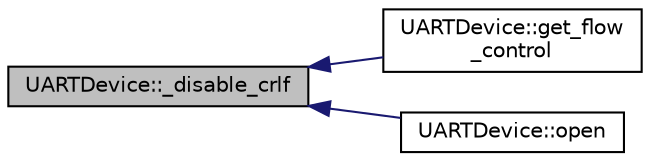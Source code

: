 digraph "UARTDevice::_disable_crlf"
{
 // INTERACTIVE_SVG=YES
  edge [fontname="Helvetica",fontsize="10",labelfontname="Helvetica",labelfontsize="10"];
  node [fontname="Helvetica",fontsize="10",shape=record];
  rankdir="LR";
  Node1 [label="UARTDevice::_disable_crlf",height=0.2,width=0.4,color="black", fillcolor="grey75", style="filled", fontcolor="black"];
  Node1 -> Node2 [dir="back",color="midnightblue",fontsize="10",style="solid",fontname="Helvetica"];
  Node2 [label="UARTDevice::get_flow\l_control",height=0.2,width=0.4,color="black", fillcolor="white", style="filled",URL="$classUARTDevice.html#ada6a421393a9f895ad5ddf810f1308df"];
  Node1 -> Node3 [dir="back",color="midnightblue",fontsize="10",style="solid",fontname="Helvetica"];
  Node3 [label="UARTDevice::open",height=0.2,width=0.4,color="black", fillcolor="white", style="filled",URL="$classUARTDevice.html#af4a068670817fd2a0dd7870aae320944"];
}
